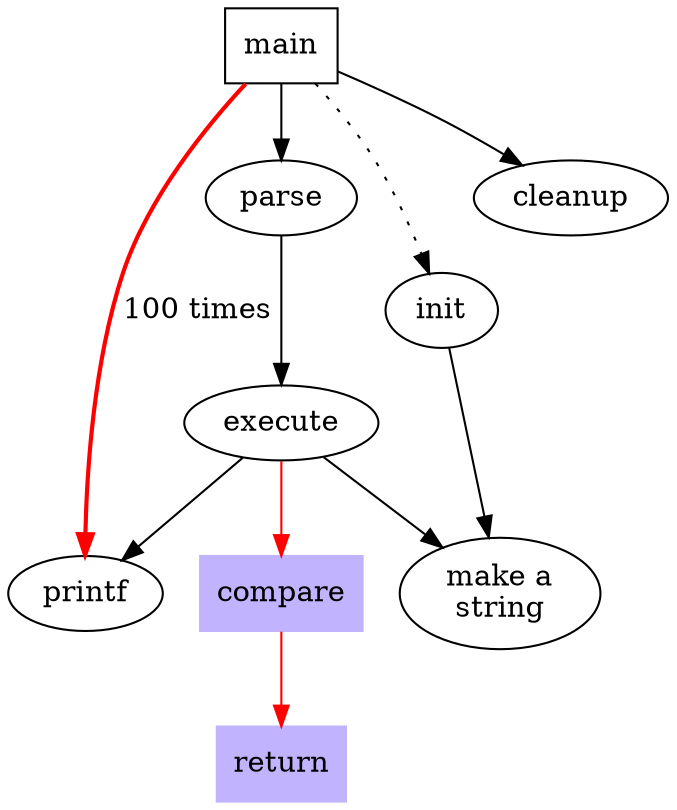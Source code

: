 diGraph G{
    //size = "4, 4";  /*设置图片尺寸为4 * 4（英寸）*/
    main[shape = box]; /*设置点main形状为矩形，默认为椭圆形*/
    main -> parse[weight = 8]; /*设置main到parse的边的重要程度，默认为1*/
    parse -> execute;
    main -> init[style = dotted]; /*设置main到init的边的样式为点，默认为实线*/
    main -> cleanup;
    execute -> {make_string printf}; /*一次连接两条边，以隔开目标点*/
    init -> make_string;
    edge[color = red];  /*将此语句后的边的颜色设置为红色*/
    main -> printf[style = bold, label = "100 times"];
    node[shape = box, style = filled, color = ".7 .3 1.0"]; /*设置此语句后的点的默认属性， 其中color的值采用RGB标准*/
    make_string[label = "make a\nstring"];
    execute -> compare;
    compare -> return;
}